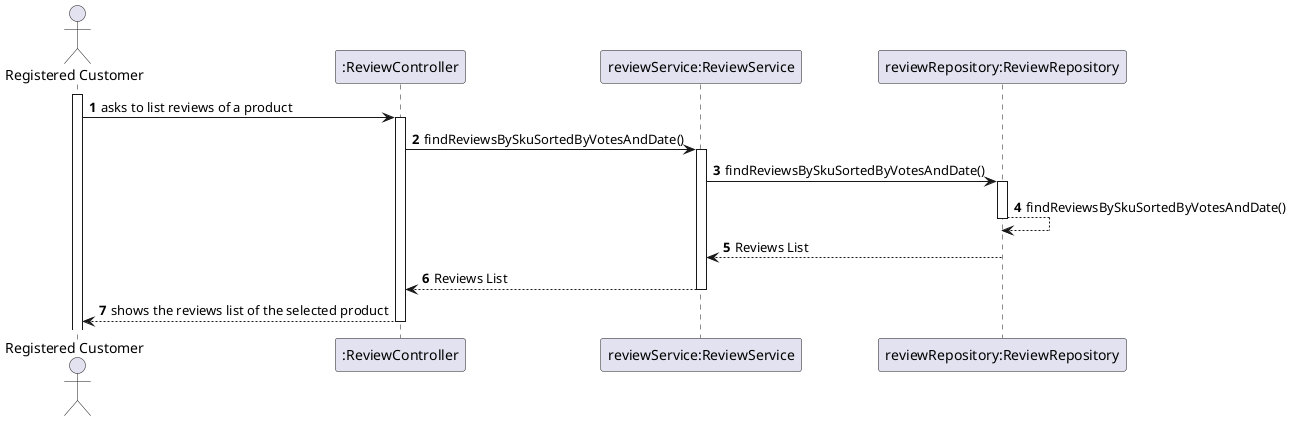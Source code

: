 @startuml
'https://plantuml.com/sequence-diagram

autoactivate on
autonumber

actor "Registered Customer" as User
participant ":ReviewController" as Ctrl
participant "reviewService:ReviewService" as Service
participant "reviewRepository:ReviewRepository" as Repo


activate User

User -> Ctrl: asks to list reviews of a product
Ctrl -> Service: findReviewsBySkuSortedByVotesAndDate()
Service -> Repo: findReviewsBySkuSortedByVotesAndDate()
Repo --> Repo: findReviewsBySkuSortedByVotesAndDate()
Repo --> Service: Reviews List
Service --> Ctrl: Reviews List
Ctrl --> User: shows the reviews list of the selected product


@enduml